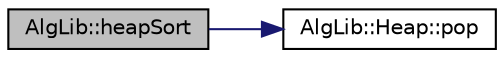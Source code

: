 digraph "AlgLib::heapSort"
{
  edge [fontname="Helvetica",fontsize="10",labelfontname="Helvetica",labelfontsize="10"];
  node [fontname="Helvetica",fontsize="10",shape=record];
  rankdir="LR";
  Node1 [label="AlgLib::heapSort",height=0.2,width=0.4,color="black", fillcolor="grey75", style="filled", fontcolor="black"];
  Node1 -> Node2 [color="midnightblue",fontsize="10",style="solid",fontname="Helvetica"];
  Node2 [label="AlgLib::Heap::pop",height=0.2,width=0.4,color="black", fillcolor="white", style="filled",URL="$class_alg_lib_1_1_heap.html#a827f1aa55e4d2b366e3c2e1753b2bb38"];
}
